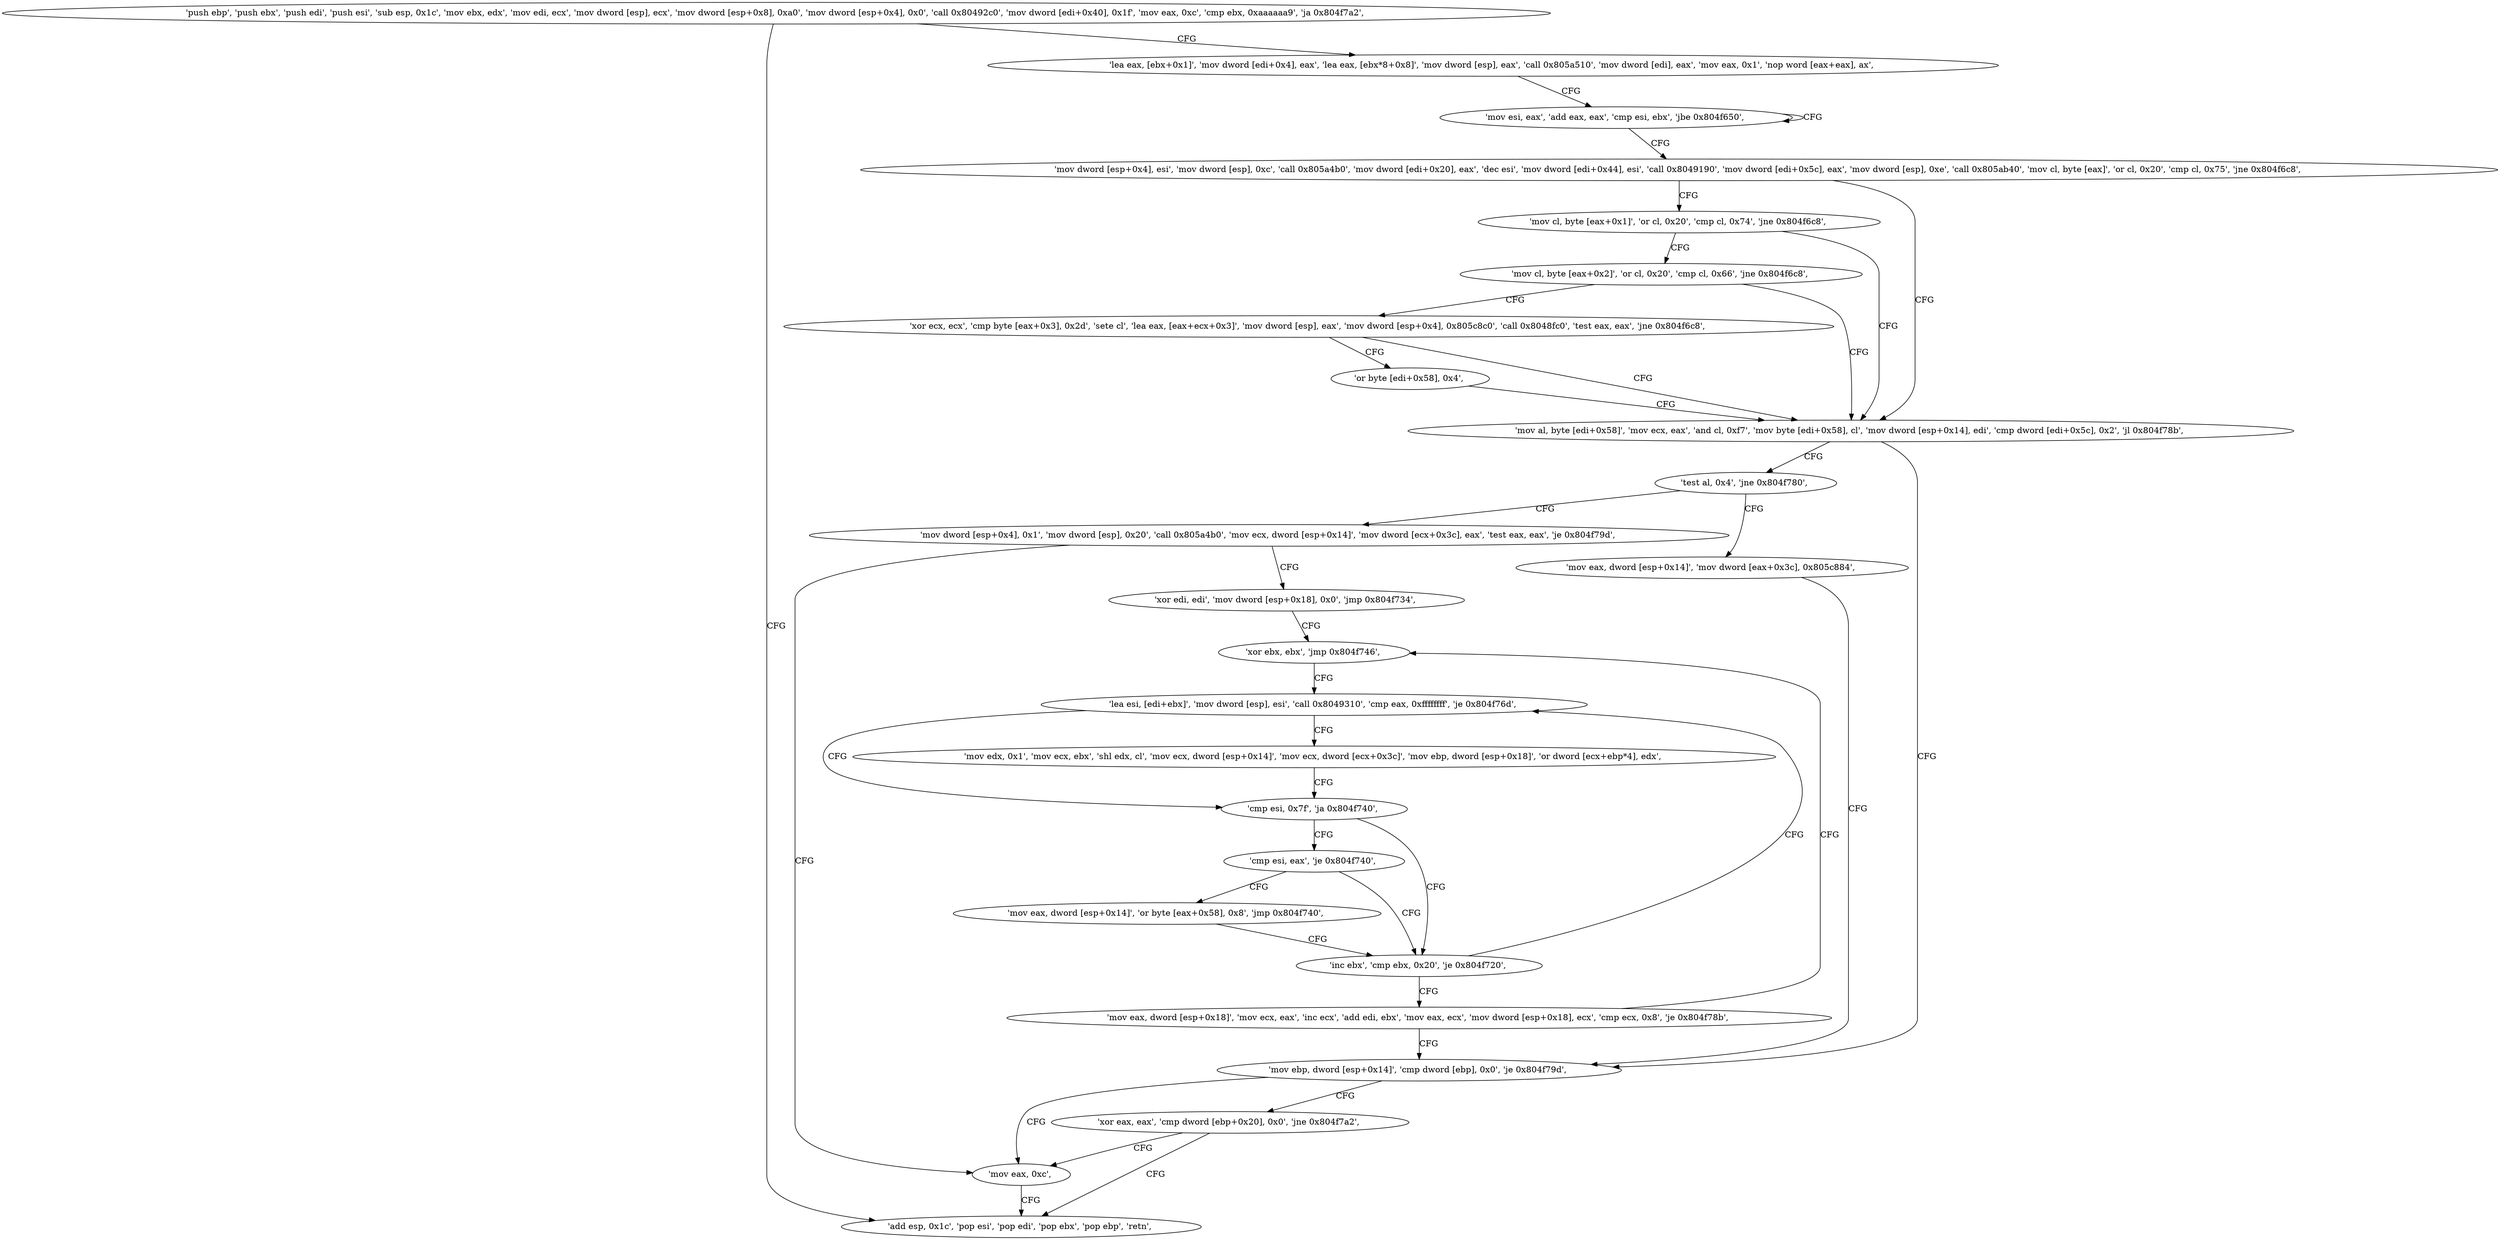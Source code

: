 digraph "func" {
"134542832" [label = "'push ebp', 'push ebx', 'push edi', 'push esi', 'sub esp, 0x1c', 'mov ebx, edx', 'mov edi, ecx', 'mov dword [esp], ecx', 'mov dword [esp+0x8], 0xa0', 'mov dword [esp+0x4], 0x0', 'call 0x80492c0', 'mov dword [edi+0x40], 0x1f', 'mov eax, 0xc', 'cmp ebx, 0xaaaaaa9', 'ja 0x804f7a2', " ]
"134543266" [label = "'add esp, 0x1c', 'pop esi', 'pop edi', 'pop ebx', 'pop ebp', 'retn', " ]
"134542891" [label = "'lea eax, [ebx+0x1]', 'mov dword [edi+0x4], eax', 'lea eax, [ebx*8+0x8]', 'mov dword [esp], eax', 'call 0x805a510', 'mov dword [edi], eax', 'mov eax, 0x1', 'nop word [eax+eax], ax', " ]
"134542928" [label = "'mov esi, eax', 'add eax, eax', 'cmp esi, ebx', 'jbe 0x804f650', " ]
"134542936" [label = "'mov dword [esp+0x4], esi', 'mov dword [esp], 0xc', 'call 0x805a4b0', 'mov dword [edi+0x20], eax', 'dec esi', 'mov dword [edi+0x44], esi', 'call 0x8049190', 'mov dword [edi+0x5c], eax', 'mov dword [esp], 0xe', 'call 0x805ab40', 'mov cl, byte [eax]', 'or cl, 0x20', 'cmp cl, 0x75', 'jne 0x804f6c8', " ]
"134543048" [label = "'mov al, byte [edi+0x58]', 'mov ecx, eax', 'and cl, 0xf7', 'mov byte [edi+0x58], cl', 'mov dword [esp+0x14], edi', 'cmp dword [edi+0x5c], 0x2', 'jl 0x804f78b', " ]
"134542989" [label = "'mov cl, byte [eax+0x1]', 'or cl, 0x20', 'cmp cl, 0x74', 'jne 0x804f6c8', " ]
"134543243" [label = "'mov ebp, dword [esp+0x14]', 'cmp dword [ebp], 0x0', 'je 0x804f79d', " ]
"134543073" [label = "'test al, 0x4', 'jne 0x804f780', " ]
"134543000" [label = "'mov cl, byte [eax+0x2]', 'or cl, 0x20', 'cmp cl, 0x66', 'jne 0x804f6c8', " ]
"134543261" [label = "'mov eax, 0xc', " ]
"134543253" [label = "'xor eax, eax', 'cmp dword [ebp+0x20], 0x0', 'jne 0x804f7a2', " ]
"134543232" [label = "'mov eax, dword [esp+0x14]', 'mov dword [eax+0x3c], 0x805c884', " ]
"134543081" [label = "'mov dword [esp+0x4], 0x1', 'mov dword [esp], 0x20', 'call 0x805a4b0', 'mov ecx, dword [esp+0x14]', 'mov dword [ecx+0x3c], eax', 'test eax, eax', 'je 0x804f79d', " ]
"134543011" [label = "'xor ecx, ecx', 'cmp byte [eax+0x3], 0x2d', 'sete cl', 'lea eax, [eax+ecx+0x3]', 'mov dword [esp], eax', 'mov dword [esp+0x4], 0x805c8c0', 'call 0x8048fc0', 'test eax, eax', 'jne 0x804f6c8', " ]
"134543116" [label = "'xor edi, edi', 'mov dword [esp+0x18], 0x0', 'jmp 0x804f734', " ]
"134543044" [label = "'or byte [edi+0x58], 0x4', " ]
"134543156" [label = "'xor ebx, ebx', 'jmp 0x804f746', " ]
"134543174" [label = "'lea esi, [edi+ebx]', 'mov dword [esp], esi', 'call 0x8049310', 'cmp eax, 0xffffffff', 'je 0x804f76d', " ]
"134543213" [label = "'cmp esi, 0x7f', 'ja 0x804f740', " ]
"134543190" [label = "'mov edx, 0x1', 'mov ecx, ebx', 'shl edx, cl', 'mov ecx, dword [esp+0x14]', 'mov ecx, dword [ecx+0x3c]', 'mov ebp, dword [esp+0x18]', 'or dword [ecx+ebp*4], edx', " ]
"134543168" [label = "'inc ebx', 'cmp ebx, 0x20', 'je 0x804f720', " ]
"134543218" [label = "'cmp esi, eax', 'je 0x804f740', " ]
"134543136" [label = "'mov eax, dword [esp+0x18]', 'mov ecx, eax', 'inc ecx', 'add edi, ebx', 'mov eax, ecx', 'mov dword [esp+0x18], ecx', 'cmp ecx, 0x8', 'je 0x804f78b', " ]
"134543222" [label = "'mov eax, dword [esp+0x14]', 'or byte [eax+0x58], 0x8', 'jmp 0x804f740', " ]
"134542832" -> "134543266" [ label = "CFG" ]
"134542832" -> "134542891" [ label = "CFG" ]
"134542891" -> "134542928" [ label = "CFG" ]
"134542928" -> "134542928" [ label = "CFG" ]
"134542928" -> "134542936" [ label = "CFG" ]
"134542936" -> "134543048" [ label = "CFG" ]
"134542936" -> "134542989" [ label = "CFG" ]
"134543048" -> "134543243" [ label = "CFG" ]
"134543048" -> "134543073" [ label = "CFG" ]
"134542989" -> "134543048" [ label = "CFG" ]
"134542989" -> "134543000" [ label = "CFG" ]
"134543243" -> "134543261" [ label = "CFG" ]
"134543243" -> "134543253" [ label = "CFG" ]
"134543073" -> "134543232" [ label = "CFG" ]
"134543073" -> "134543081" [ label = "CFG" ]
"134543000" -> "134543048" [ label = "CFG" ]
"134543000" -> "134543011" [ label = "CFG" ]
"134543261" -> "134543266" [ label = "CFG" ]
"134543253" -> "134543266" [ label = "CFG" ]
"134543253" -> "134543261" [ label = "CFG" ]
"134543232" -> "134543243" [ label = "CFG" ]
"134543081" -> "134543261" [ label = "CFG" ]
"134543081" -> "134543116" [ label = "CFG" ]
"134543011" -> "134543048" [ label = "CFG" ]
"134543011" -> "134543044" [ label = "CFG" ]
"134543116" -> "134543156" [ label = "CFG" ]
"134543044" -> "134543048" [ label = "CFG" ]
"134543156" -> "134543174" [ label = "CFG" ]
"134543174" -> "134543213" [ label = "CFG" ]
"134543174" -> "134543190" [ label = "CFG" ]
"134543213" -> "134543168" [ label = "CFG" ]
"134543213" -> "134543218" [ label = "CFG" ]
"134543190" -> "134543213" [ label = "CFG" ]
"134543168" -> "134543136" [ label = "CFG" ]
"134543168" -> "134543174" [ label = "CFG" ]
"134543218" -> "134543168" [ label = "CFG" ]
"134543218" -> "134543222" [ label = "CFG" ]
"134543136" -> "134543243" [ label = "CFG" ]
"134543136" -> "134543156" [ label = "CFG" ]
"134543222" -> "134543168" [ label = "CFG" ]
}
